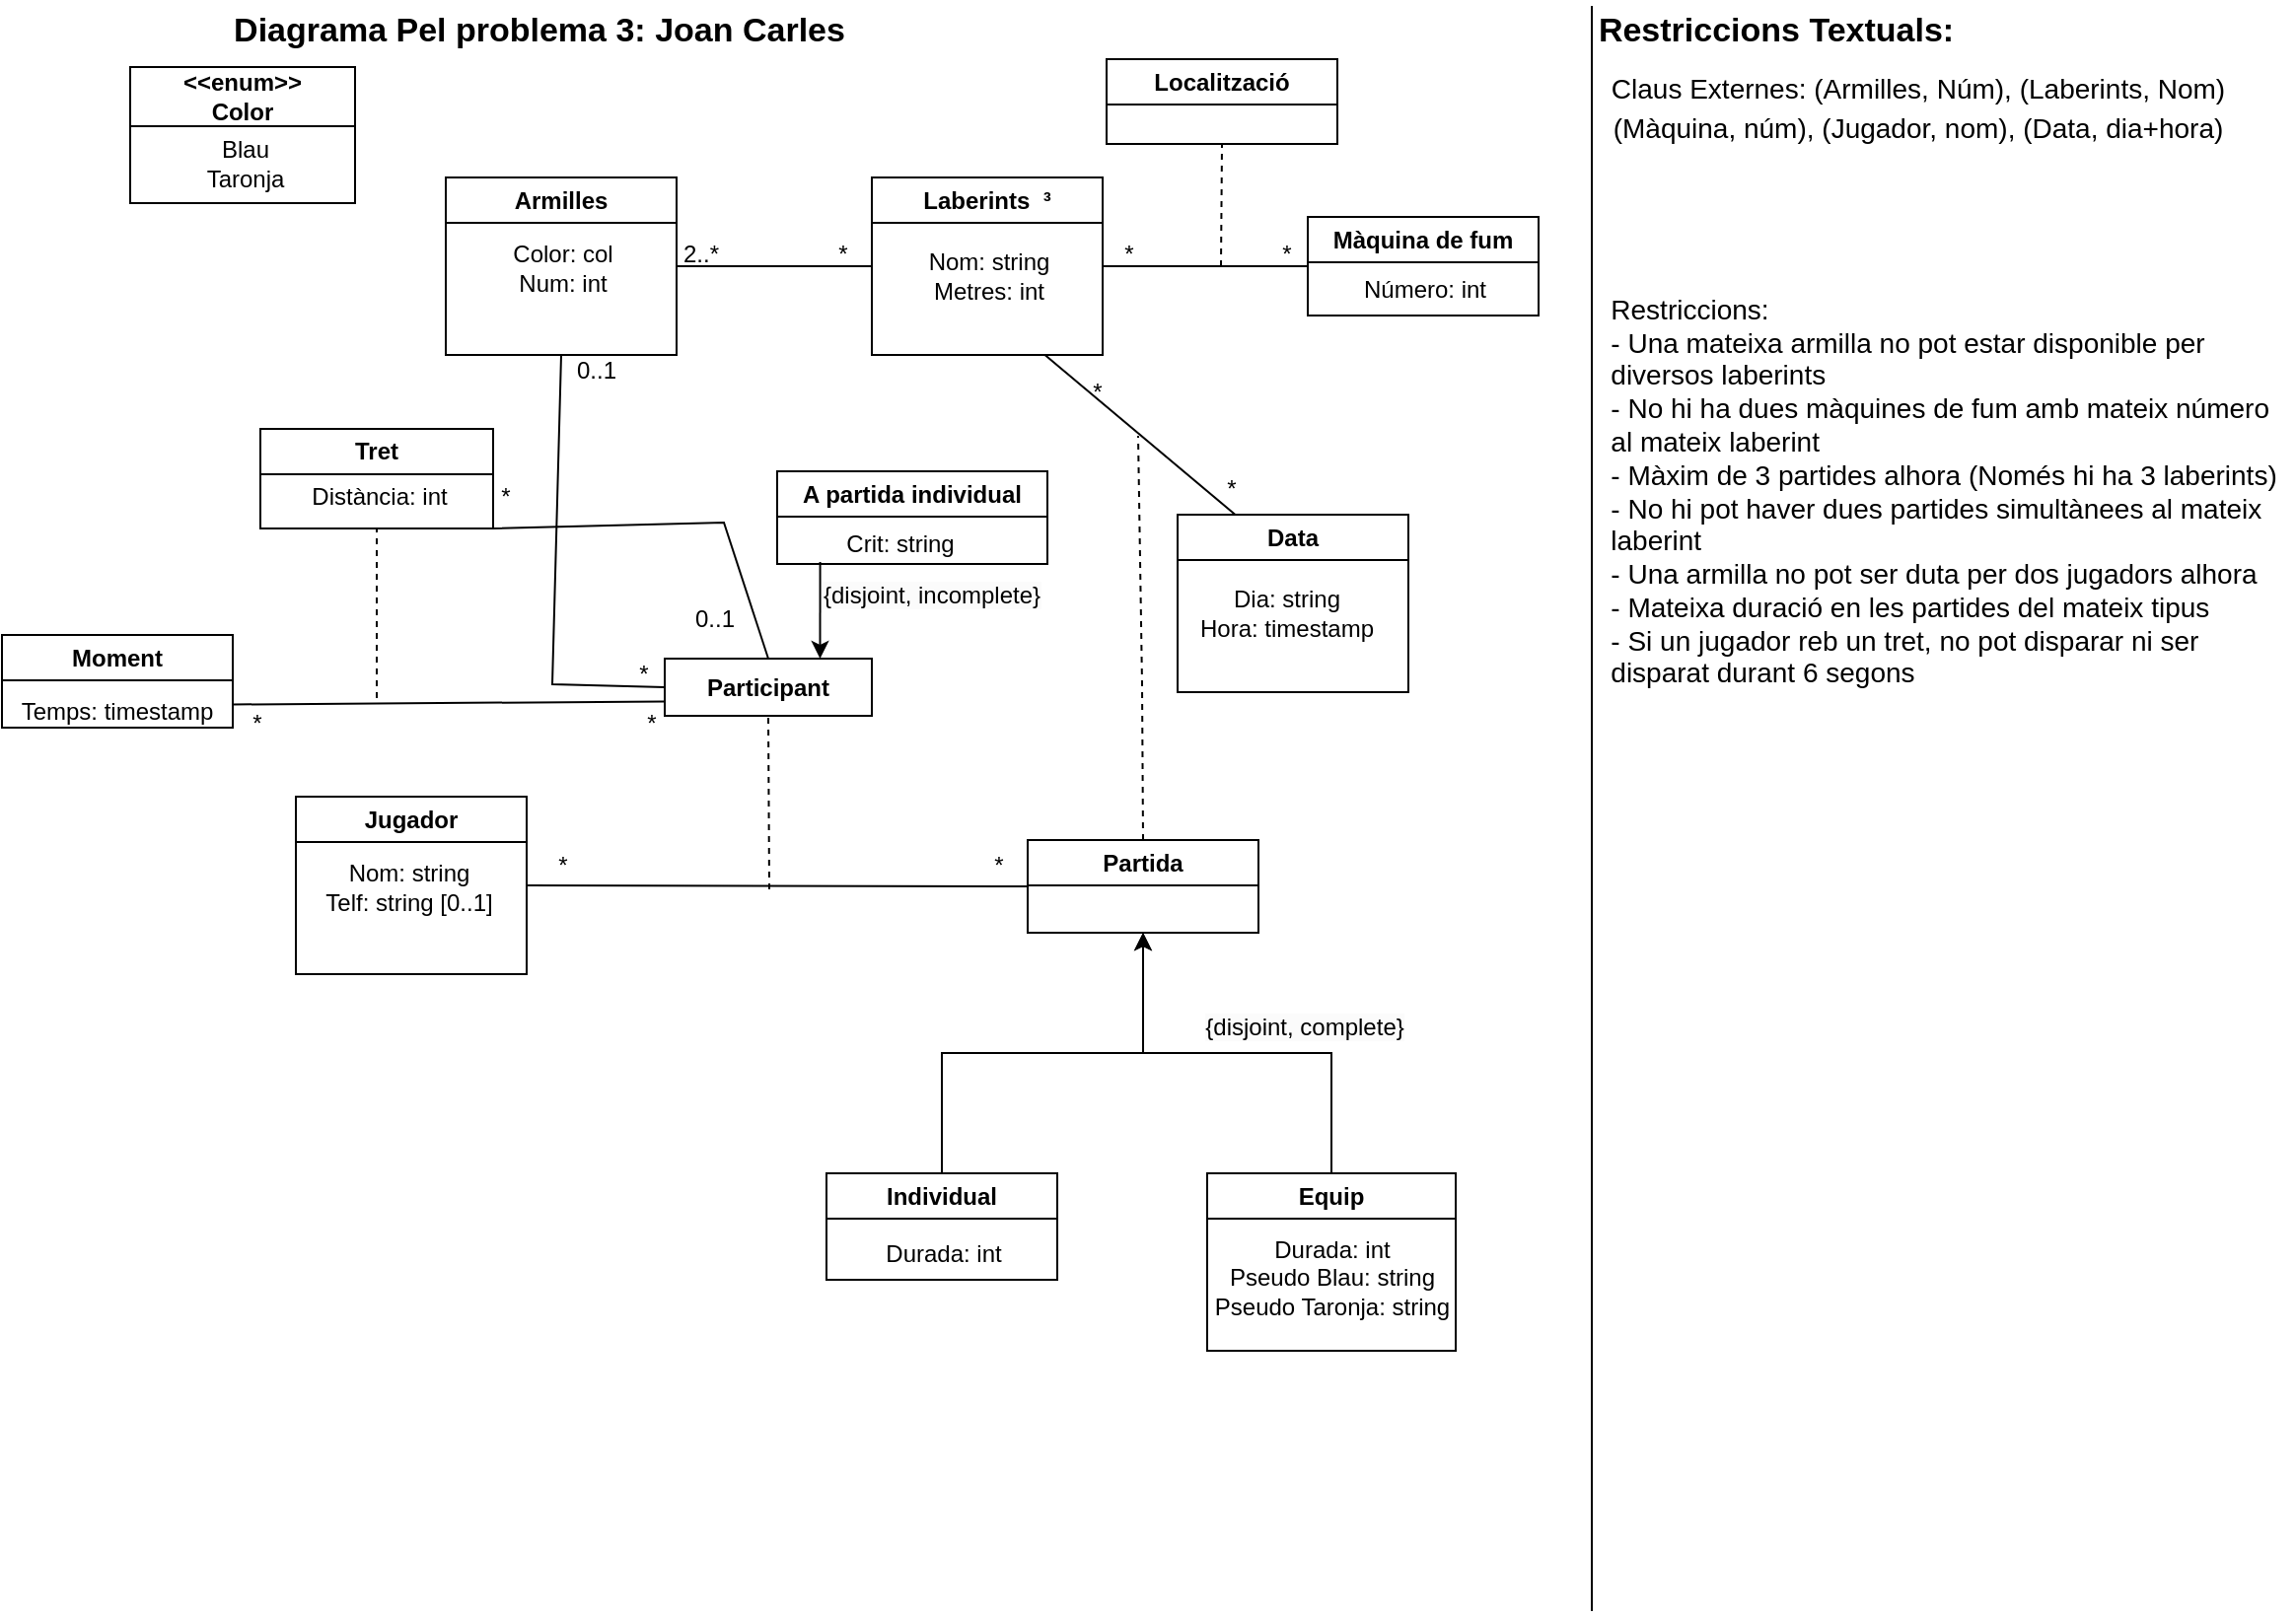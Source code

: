 <mxfile version="20.8.16" type="device"><diagram id="C5RBs43oDa-KdzZeNtuy" name="Page-1"><mxGraphModel dx="1434" dy="843" grid="0" gridSize="10" guides="1" tooltips="1" connect="1" arrows="0" fold="1" page="1" pageScale="1" pageWidth="1169" pageHeight="827" math="0" shadow="0"><root><mxCell id="WIyWlLk6GJQsqaUBKTNV-0"/><mxCell id="WIyWlLk6GJQsqaUBKTNV-1" parent="WIyWlLk6GJQsqaUBKTNV-0"/><mxCell id="mi9mS2xyXvvNJEJNsany-0" value="Armilles&lt;br&gt;" style="swimlane;whiteSpace=wrap;html=1;" parent="WIyWlLk6GJQsqaUBKTNV-1" vertex="1"><mxGeometry x="229" y="96" width="117" height="90" as="geometry"/></mxCell><mxCell id="mi9mS2xyXvvNJEJNsany-41" value="Color: col&lt;br&gt;Num: int" style="text;html=1;align=center;verticalAlign=middle;resizable=0;points=[];autosize=1;strokeColor=none;fillColor=none;" parent="mi9mS2xyXvvNJEJNsany-0" vertex="1"><mxGeometry x="24.5" y="25" width="69" height="41" as="geometry"/></mxCell><mxCell id="mi9mS2xyXvvNJEJNsany-1" value="Laberints&amp;nbsp; ³" style="swimlane;whiteSpace=wrap;html=1;" parent="WIyWlLk6GJQsqaUBKTNV-1" vertex="1"><mxGeometry x="445" y="96" width="117" height="90" as="geometry"/></mxCell><mxCell id="mi9mS2xyXvvNJEJNsany-42" value="Nom: string&lt;br&gt;Metres: int" style="text;html=1;align=center;verticalAlign=middle;resizable=0;points=[];autosize=1;strokeColor=none;fillColor=none;" parent="mi9mS2xyXvvNJEJNsany-1" vertex="1"><mxGeometry x="19.5" y="29" width="79" height="41" as="geometry"/></mxCell><mxCell id="mi9mS2xyXvvNJEJNsany-2" value="Partida" style="swimlane;whiteSpace=wrap;html=1;" parent="WIyWlLk6GJQsqaUBKTNV-1" vertex="1"><mxGeometry x="524" y="432" width="117" height="47" as="geometry"/></mxCell><mxCell id="mi9mS2xyXvvNJEJNsany-3" value="Data" style="swimlane;whiteSpace=wrap;html=1;" parent="WIyWlLk6GJQsqaUBKTNV-1" vertex="1"><mxGeometry x="600" y="267" width="117" height="90" as="geometry"/></mxCell><mxCell id="mi9mS2xyXvvNJEJNsany-50" value="Dia: string&lt;br&gt;Hora: timestamp" style="text;html=1;align=center;verticalAlign=middle;resizable=0;points=[];autosize=1;strokeColor=none;fillColor=none;" parent="mi9mS2xyXvvNJEJNsany-3" vertex="1"><mxGeometry x="2" y="29" width="106" height="41" as="geometry"/></mxCell><mxCell id="mi9mS2xyXvvNJEJNsany-4" value="Màquina de fum" style="swimlane;whiteSpace=wrap;html=1;" parent="WIyWlLk6GJQsqaUBKTNV-1" vertex="1"><mxGeometry x="666" y="116" width="117" height="50" as="geometry"/></mxCell><mxCell id="mi9mS2xyXvvNJEJNsany-47" value="Número: int" style="text;html=1;align=center;verticalAlign=middle;resizable=0;points=[];autosize=1;strokeColor=none;fillColor=none;" parent="mi9mS2xyXvvNJEJNsany-4" vertex="1"><mxGeometry x="18.5" y="24" width="80" height="26" as="geometry"/></mxCell><mxCell id="mi9mS2xyXvvNJEJNsany-5" value="Localització" style="swimlane;whiteSpace=wrap;html=1;" parent="WIyWlLk6GJQsqaUBKTNV-1" vertex="1"><mxGeometry x="564" y="36" width="117" height="43" as="geometry"/></mxCell><mxCell id="mi9mS2xyXvvNJEJNsany-7" value="" style="endArrow=none;html=1;rounded=0;entryX=0;entryY=0.5;entryDx=0;entryDy=0;exitX=1;exitY=0.5;exitDx=0;exitDy=0;" parent="WIyWlLk6GJQsqaUBKTNV-1" source="mi9mS2xyXvvNJEJNsany-0" target="mi9mS2xyXvvNJEJNsany-1" edge="1"><mxGeometry width="50" height="50" relative="1" as="geometry"><mxPoint x="328" y="329" as="sourcePoint"/><mxPoint x="378" y="279" as="targetPoint"/></mxGeometry></mxCell><mxCell id="mi9mS2xyXvvNJEJNsany-8" value="" style="endArrow=none;html=1;rounded=0;entryX=0;entryY=0.5;entryDx=0;entryDy=0;exitX=1;exitY=0.5;exitDx=0;exitDy=0;" parent="WIyWlLk6GJQsqaUBKTNV-1" source="mi9mS2xyXvvNJEJNsany-1" target="mi9mS2xyXvvNJEJNsany-4" edge="1"><mxGeometry width="50" height="50" relative="1" as="geometry"><mxPoint x="570" y="143.66" as="sourcePoint"/><mxPoint x="677" y="143.66" as="targetPoint"/></mxGeometry></mxCell><mxCell id="mi9mS2xyXvvNJEJNsany-10" value="" style="endArrow=none;dashed=1;html=1;rounded=0;entryX=0.5;entryY=1;entryDx=0;entryDy=0;" parent="WIyWlLk6GJQsqaUBKTNV-1" target="mi9mS2xyXvvNJEJNsany-5" edge="1"><mxGeometry width="50" height="50" relative="1" as="geometry"><mxPoint x="622" y="141" as="sourcePoint"/><mxPoint x="629" y="44" as="targetPoint"/></mxGeometry></mxCell><mxCell id="mi9mS2xyXvvNJEJNsany-11" value="&amp;lt;&amp;lt;enum&amp;gt;&amp;gt;&lt;br&gt;Color" style="swimlane;whiteSpace=wrap;html=1;startSize=30;" parent="WIyWlLk6GJQsqaUBKTNV-1" vertex="1"><mxGeometry x="69" y="40" width="114" height="69" as="geometry"/></mxCell><mxCell id="mi9mS2xyXvvNJEJNsany-12" value="Blau&lt;br&gt;Taronja&lt;br&gt;" style="text;html=1;align=center;verticalAlign=middle;resizable=0;points=[];autosize=1;strokeColor=none;fillColor=none;" parent="mi9mS2xyXvvNJEJNsany-11" vertex="1"><mxGeometry x="29" y="28" width="57" height="41" as="geometry"/></mxCell><mxCell id="mi9mS2xyXvvNJEJNsany-15" value="" style="endArrow=none;html=1;rounded=0;entryX=0.75;entryY=1;entryDx=0;entryDy=0;exitX=0.25;exitY=0;exitDx=0;exitDy=0;" parent="WIyWlLk6GJQsqaUBKTNV-1" source="mi9mS2xyXvvNJEJNsany-3" target="mi9mS2xyXvvNJEJNsany-1" edge="1"><mxGeometry width="50" height="50" relative="1" as="geometry"><mxPoint x="579" y="328" as="sourcePoint"/><mxPoint x="629" y="278" as="targetPoint"/></mxGeometry></mxCell><mxCell id="mi9mS2xyXvvNJEJNsany-17" value="&lt;b&gt;Participant&lt;/b&gt;" style="rounded=0;whiteSpace=wrap;html=1;" parent="WIyWlLk6GJQsqaUBKTNV-1" vertex="1"><mxGeometry x="340" y="340" width="105" height="29" as="geometry"/></mxCell><mxCell id="mi9mS2xyXvvNJEJNsany-18" value="" style="endArrow=none;html=1;rounded=0;entryX=0.5;entryY=1;entryDx=0;entryDy=0;exitX=0;exitY=0.5;exitDx=0;exitDy=0;" parent="WIyWlLk6GJQsqaUBKTNV-1" source="mi9mS2xyXvvNJEJNsany-17" target="mi9mS2xyXvvNJEJNsany-0" edge="1"><mxGeometry width="50" height="50" relative="1" as="geometry"><mxPoint x="285" y="297" as="sourcePoint"/><mxPoint x="629" y="278" as="targetPoint"/><Array as="points"><mxPoint x="283" y="353"/></Array></mxGeometry></mxCell><mxCell id="mi9mS2xyXvvNJEJNsany-19" value="A partida individual" style="swimlane;whiteSpace=wrap;html=1;" parent="WIyWlLk6GJQsqaUBKTNV-1" vertex="1"><mxGeometry x="397" y="245" width="137" height="47" as="geometry"><mxRectangle x="252" y="271" width="146" height="26" as="alternateBounds"/></mxGeometry></mxCell><mxCell id="mi9mS2xyXvvNJEJNsany-20" value="Crit: string" style="text;html=1;align=center;verticalAlign=middle;resizable=0;points=[];autosize=1;strokeColor=none;fillColor=none;" parent="mi9mS2xyXvvNJEJNsany-19" vertex="1"><mxGeometry x="25" y="24" width="73" height="26" as="geometry"/></mxCell><mxCell id="mi9mS2xyXvvNJEJNsany-21" value="" style="endArrow=classic;html=1;rounded=0;entryX=0.75;entryY=0;entryDx=0;entryDy=0;exitX=-0.044;exitY=0.844;exitDx=0;exitDy=0;exitPerimeter=0;" parent="WIyWlLk6GJQsqaUBKTNV-1" source="mi9mS2xyXvvNJEJNsany-20" target="mi9mS2xyXvvNJEJNsany-17" edge="1"><mxGeometry width="50" height="50" relative="1" as="geometry"><mxPoint x="579" y="328" as="sourcePoint"/><mxPoint x="629" y="278" as="targetPoint"/></mxGeometry></mxCell><mxCell id="mi9mS2xyXvvNJEJNsany-22" value="&lt;span style=&quot;color: rgb(0, 0, 0); font-family: Helvetica; font-size: 12px; font-style: normal; font-variant-ligatures: normal; font-variant-caps: normal; font-weight: 400; letter-spacing: normal; orphans: 2; text-align: center; text-indent: 0px; text-transform: none; widows: 2; word-spacing: 0px; -webkit-text-stroke-width: 0px; background-color: rgb(251, 251, 251); text-decoration-thickness: initial; text-decoration-style: initial; text-decoration-color: initial; float: none; display: inline !important;&quot;&gt;{disjoint, incomplete}&lt;/span&gt;" style="text;html=1;align=center;verticalAlign=middle;resizable=0;points=[];autosize=1;strokeColor=none;fillColor=none;" parent="WIyWlLk6GJQsqaUBKTNV-1" vertex="1"><mxGeometry x="411" y="295" width="128" height="26" as="geometry"/></mxCell><mxCell id="mi9mS2xyXvvNJEJNsany-25" value="Jugador" style="swimlane;whiteSpace=wrap;html=1;" parent="WIyWlLk6GJQsqaUBKTNV-1" vertex="1"><mxGeometry x="153" y="410" width="117" height="90" as="geometry"/></mxCell><mxCell id="mi9mS2xyXvvNJEJNsany-60" value="Nom: string&lt;br&gt;Telf: string [0..1]" style="text;html=1;align=center;verticalAlign=middle;resizable=0;points=[];autosize=1;strokeColor=none;fillColor=none;" parent="mi9mS2xyXvvNJEJNsany-25" vertex="1"><mxGeometry x="5" y="25" width="103" height="41" as="geometry"/></mxCell><mxCell id="mi9mS2xyXvvNJEJNsany-27" value="" style="endArrow=none;html=1;rounded=0;exitX=1;exitY=0.5;exitDx=0;exitDy=0;entryX=0;entryY=0.5;entryDx=0;entryDy=0;" parent="WIyWlLk6GJQsqaUBKTNV-1" source="mi9mS2xyXvvNJEJNsany-25" target="mi9mS2xyXvvNJEJNsany-2" edge="1"><mxGeometry width="50" height="50" relative="1" as="geometry"><mxPoint x="346" y="493" as="sourcePoint"/><mxPoint x="396" y="443" as="targetPoint"/></mxGeometry></mxCell><mxCell id="mi9mS2xyXvvNJEJNsany-28" value="" style="endArrow=none;dashed=1;html=1;rounded=0;entryX=0.5;entryY=1;entryDx=0;entryDy=0;" parent="WIyWlLk6GJQsqaUBKTNV-1" target="mi9mS2xyXvvNJEJNsany-17" edge="1"><mxGeometry width="50" height="50" relative="1" as="geometry"><mxPoint x="393" y="457" as="sourcePoint"/><mxPoint x="500" y="312" as="targetPoint"/></mxGeometry></mxCell><mxCell id="mi9mS2xyXvvNJEJNsany-31" style="edgeStyle=orthogonalEdgeStyle;rounded=0;orthogonalLoop=1;jettySize=auto;html=1;exitX=0.5;exitY=0;exitDx=0;exitDy=0;entryX=0.5;entryY=1;entryDx=0;entryDy=0;" parent="WIyWlLk6GJQsqaUBKTNV-1" source="mi9mS2xyXvvNJEJNsany-29" target="mi9mS2xyXvvNJEJNsany-2" edge="1"><mxGeometry relative="1" as="geometry"/></mxCell><mxCell id="mi9mS2xyXvvNJEJNsany-29" value="Individual" style="swimlane;whiteSpace=wrap;html=1;" parent="WIyWlLk6GJQsqaUBKTNV-1" vertex="1"><mxGeometry x="422" y="601" width="117" height="54" as="geometry"/></mxCell><mxCell id="mi9mS2xyXvvNJEJNsany-58" value="Durada: int" style="text;html=1;align=center;verticalAlign=middle;resizable=0;points=[];autosize=1;strokeColor=none;fillColor=none;" parent="mi9mS2xyXvvNJEJNsany-29" vertex="1"><mxGeometry x="20.5" y="28" width="77" height="26" as="geometry"/></mxCell><mxCell id="mi9mS2xyXvvNJEJNsany-32" style="edgeStyle=orthogonalEdgeStyle;rounded=0;orthogonalLoop=1;jettySize=auto;html=1;exitX=0.5;exitY=0;exitDx=0;exitDy=0;entryX=0.5;entryY=1;entryDx=0;entryDy=0;" parent="WIyWlLk6GJQsqaUBKTNV-1" source="mi9mS2xyXvvNJEJNsany-30" target="mi9mS2xyXvvNJEJNsany-2" edge="1"><mxGeometry relative="1" as="geometry"><mxPoint x="584" y="500" as="targetPoint"/></mxGeometry></mxCell><mxCell id="mi9mS2xyXvvNJEJNsany-30" value="Equip" style="swimlane;whiteSpace=wrap;html=1;" parent="WIyWlLk6GJQsqaUBKTNV-1" vertex="1"><mxGeometry x="615" y="601" width="126" height="90" as="geometry"/></mxCell><mxCell id="mi9mS2xyXvvNJEJNsany-59" value="Durada: int&lt;br&gt;Pseudo Blau: string&lt;br&gt;Pseudo Taronja: string" style="text;html=1;align=center;verticalAlign=middle;resizable=0;points=[];autosize=1;strokeColor=none;fillColor=none;" parent="mi9mS2xyXvvNJEJNsany-30" vertex="1"><mxGeometry x="-5.5" y="25" width="137" height="55" as="geometry"/></mxCell><mxCell id="mi9mS2xyXvvNJEJNsany-33" value="" style="endArrow=none;dashed=1;html=1;rounded=0;exitX=0.5;exitY=0;exitDx=0;exitDy=0;" parent="WIyWlLk6GJQsqaUBKTNV-1" source="mi9mS2xyXvvNJEJNsany-2" edge="1"><mxGeometry width="50" height="50" relative="1" as="geometry"><mxPoint x="450" y="362" as="sourcePoint"/><mxPoint x="580" y="227" as="targetPoint"/><Array as="points"><mxPoint x="582" y="353"/></Array></mxGeometry></mxCell><mxCell id="mi9mS2xyXvvNJEJNsany-34" value="&lt;span style=&quot;color: rgb(0, 0, 0); font-family: Helvetica; font-size: 12px; font-style: normal; font-variant-ligatures: normal; font-variant-caps: normal; font-weight: 400; letter-spacing: normal; orphans: 2; text-align: center; text-indent: 0px; text-transform: none; widows: 2; word-spacing: 0px; -webkit-text-stroke-width: 0px; background-color: rgb(251, 251, 251); text-decoration-thickness: initial; text-decoration-style: initial; text-decoration-color: initial; float: none; display: inline !important;&quot;&gt;{disjoint, complete}&lt;/span&gt;" style="text;html=1;align=center;verticalAlign=middle;resizable=0;points=[];autosize=1;strokeColor=none;fillColor=none;" parent="WIyWlLk6GJQsqaUBKTNV-1" vertex="1"><mxGeometry x="604" y="514" width="119" height="26" as="geometry"/></mxCell><mxCell id="mi9mS2xyXvvNJEJNsany-35" value="Moment" style="swimlane;whiteSpace=wrap;html=1;" parent="WIyWlLk6GJQsqaUBKTNV-1" vertex="1"><mxGeometry x="4" y="328" width="117" height="47" as="geometry"/></mxCell><mxCell id="mi9mS2xyXvvNJEJNsany-61" value="Temps: timestamp" style="text;html=1;align=center;verticalAlign=middle;resizable=0;points=[];autosize=1;strokeColor=none;fillColor=none;" parent="mi9mS2xyXvvNJEJNsany-35" vertex="1"><mxGeometry y="26" width="115" height="26" as="geometry"/></mxCell><mxCell id="mi9mS2xyXvvNJEJNsany-36" value="" style="endArrow=none;html=1;rounded=0;exitX=0;exitY=0.75;exitDx=0;exitDy=0;entryX=1;entryY=0.75;entryDx=0;entryDy=0;" parent="WIyWlLk6GJQsqaUBKTNV-1" source="mi9mS2xyXvvNJEJNsany-17" target="mi9mS2xyXvvNJEJNsany-35" edge="1"><mxGeometry width="50" height="50" relative="1" as="geometry"><mxPoint x="450" y="362" as="sourcePoint"/><mxPoint x="500" y="312" as="targetPoint"/></mxGeometry></mxCell><mxCell id="mi9mS2xyXvvNJEJNsany-37" value="Tret" style="swimlane;whiteSpace=wrap;html=1;" parent="WIyWlLk6GJQsqaUBKTNV-1" vertex="1"><mxGeometry x="135" y="223.5" width="118" height="50.5" as="geometry"/></mxCell><mxCell id="mi9mS2xyXvvNJEJNsany-62" value="Distància: int" style="text;html=1;align=center;verticalAlign=middle;resizable=0;points=[];autosize=1;strokeColor=none;fillColor=none;" parent="mi9mS2xyXvvNJEJNsany-37" vertex="1"><mxGeometry x="16" y="21.5" width="87" height="26" as="geometry"/></mxCell><mxCell id="mi9mS2xyXvvNJEJNsany-38" value="" style="endArrow=none;dashed=1;html=1;rounded=0;entryX=0.5;entryY=1;entryDx=0;entryDy=0;" parent="WIyWlLk6GJQsqaUBKTNV-1" target="mi9mS2xyXvvNJEJNsany-37" edge="1"><mxGeometry width="50" height="50" relative="1" as="geometry"><mxPoint x="194" y="360" as="sourcePoint"/><mxPoint x="500" y="312" as="targetPoint"/></mxGeometry></mxCell><mxCell id="mi9mS2xyXvvNJEJNsany-43" value="2..*" style="text;html=1;align=center;verticalAlign=middle;resizable=0;points=[];autosize=1;strokeColor=none;fillColor=none;" parent="WIyWlLk6GJQsqaUBKTNV-1" vertex="1"><mxGeometry x="340" y="122" width="36" height="26" as="geometry"/></mxCell><mxCell id="mi9mS2xyXvvNJEJNsany-44" value="*" style="text;html=1;align=center;verticalAlign=middle;resizable=0;points=[];autosize=1;strokeColor=none;fillColor=none;" parent="WIyWlLk6GJQsqaUBKTNV-1" vertex="1"><mxGeometry x="418" y="122" width="23" height="26" as="geometry"/></mxCell><mxCell id="mi9mS2xyXvvNJEJNsany-45" value="*&lt;br&gt;" style="text;html=1;align=center;verticalAlign=middle;resizable=0;points=[];autosize=1;strokeColor=none;fillColor=none;" parent="WIyWlLk6GJQsqaUBKTNV-1" vertex="1"><mxGeometry x="563" y="122" width="23" height="26" as="geometry"/></mxCell><mxCell id="mi9mS2xyXvvNJEJNsany-46" value="*&lt;br&gt;" style="text;html=1;align=center;verticalAlign=middle;resizable=0;points=[];autosize=1;strokeColor=none;fillColor=none;" parent="WIyWlLk6GJQsqaUBKTNV-1" vertex="1"><mxGeometry x="643" y="122" width="23" height="26" as="geometry"/></mxCell><mxCell id="mi9mS2xyXvvNJEJNsany-48" value="*&lt;br&gt;" style="text;html=1;align=center;verticalAlign=middle;resizable=0;points=[];autosize=1;strokeColor=none;fillColor=none;" parent="WIyWlLk6GJQsqaUBKTNV-1" vertex="1"><mxGeometry x="547" y="192" width="23" height="26" as="geometry"/></mxCell><mxCell id="mi9mS2xyXvvNJEJNsany-49" value="*&lt;br&gt;" style="text;html=1;align=center;verticalAlign=middle;resizable=0;points=[];autosize=1;strokeColor=none;fillColor=none;" parent="WIyWlLk6GJQsqaUBKTNV-1" vertex="1"><mxGeometry x="615" y="241" width="23" height="26" as="geometry"/></mxCell><mxCell id="mi9mS2xyXvvNJEJNsany-51" value="0..1" style="text;html=1;align=center;verticalAlign=middle;resizable=0;points=[];autosize=1;strokeColor=none;fillColor=none;" parent="WIyWlLk6GJQsqaUBKTNV-1" vertex="1"><mxGeometry x="286" y="181" width="38" height="26" as="geometry"/></mxCell><mxCell id="mi9mS2xyXvvNJEJNsany-52" value="*&lt;br&gt;" style="text;html=1;align=center;verticalAlign=middle;resizable=0;points=[];autosize=1;strokeColor=none;fillColor=none;" parent="WIyWlLk6GJQsqaUBKTNV-1" vertex="1"><mxGeometry x="317" y="335" width="23" height="26" as="geometry"/></mxCell><mxCell id="mi9mS2xyXvvNJEJNsany-53" value="*&lt;br&gt;" style="text;html=1;align=center;verticalAlign=middle;resizable=0;points=[];autosize=1;strokeColor=none;fillColor=none;" parent="WIyWlLk6GJQsqaUBKTNV-1" vertex="1"><mxGeometry x="321" y="360" width="23" height="26" as="geometry"/></mxCell><mxCell id="mi9mS2xyXvvNJEJNsany-54" value="*&lt;br&gt;" style="text;html=1;align=center;verticalAlign=middle;resizable=0;points=[];autosize=1;strokeColor=none;fillColor=none;" parent="WIyWlLk6GJQsqaUBKTNV-1" vertex="1"><mxGeometry x="121" y="360" width="23" height="26" as="geometry"/></mxCell><mxCell id="mi9mS2xyXvvNJEJNsany-55" value="*&lt;br&gt;" style="text;html=1;align=center;verticalAlign=middle;resizable=0;points=[];autosize=1;strokeColor=none;fillColor=none;" parent="WIyWlLk6GJQsqaUBKTNV-1" vertex="1"><mxGeometry x="247" y="245" width="23" height="26" as="geometry"/></mxCell><mxCell id="mi9mS2xyXvvNJEJNsany-56" value="0..1" style="text;html=1;align=center;verticalAlign=middle;resizable=0;points=[];autosize=1;strokeColor=none;fillColor=none;" parent="WIyWlLk6GJQsqaUBKTNV-1" vertex="1"><mxGeometry x="346" y="307" width="38" height="26" as="geometry"/></mxCell><mxCell id="mi9mS2xyXvvNJEJNsany-63" value="*&lt;br&gt;" style="text;html=1;align=center;verticalAlign=middle;resizable=0;points=[];autosize=1;strokeColor=none;fillColor=none;" parent="WIyWlLk6GJQsqaUBKTNV-1" vertex="1"><mxGeometry x="276" y="432" width="23" height="26" as="geometry"/></mxCell><mxCell id="mi9mS2xyXvvNJEJNsany-65" value="*&lt;br&gt;" style="text;html=1;align=center;verticalAlign=middle;resizable=0;points=[];autosize=1;strokeColor=none;fillColor=none;" parent="WIyWlLk6GJQsqaUBKTNV-1" vertex="1"><mxGeometry x="497" y="432" width="23" height="26" as="geometry"/></mxCell><mxCell id="mi9mS2xyXvvNJEJNsany-66" value="" style="endArrow=none;html=1;rounded=0;" parent="WIyWlLk6GJQsqaUBKTNV-1" edge="1"><mxGeometry width="50" height="50" relative="1" as="geometry"><mxPoint x="810" y="823" as="sourcePoint"/><mxPoint x="810" y="9" as="targetPoint"/></mxGeometry></mxCell><mxCell id="mi9mS2xyXvvNJEJNsany-67" value="&lt;b&gt;&lt;font style=&quot;font-size: 17px;&quot;&gt;Diagrama Pel problema 3: Joan Carles&lt;/font&gt;&lt;/b&gt;" style="text;html=1;align=center;verticalAlign=middle;resizable=0;points=[];autosize=1;strokeColor=none;fillColor=none;" parent="WIyWlLk6GJQsqaUBKTNV-1" vertex="1"><mxGeometry x="112" y="6" width="328" height="32" as="geometry"/></mxCell><mxCell id="mi9mS2xyXvvNJEJNsany-68" value="Restriccions Textuals:" style="text;html=1;align=center;verticalAlign=middle;resizable=0;points=[];autosize=1;strokeColor=none;fillColor=none;fontSize=17;fontStyle=1" parent="WIyWlLk6GJQsqaUBKTNV-1" vertex="1"><mxGeometry x="804" y="6" width="198" height="32" as="geometry"/></mxCell><mxCell id="mi9mS2xyXvvNJEJNsany-69" value="&lt;font style=&quot;font-size: 14px;&quot;&gt;Claus Externes: (Armilles, Núm), (Laberints, Nom)&lt;br&gt;(Màquina, núm), (Jugador, nom), (Data, dia+hora)&lt;br&gt;&lt;br&gt;&lt;/font&gt;" style="text;html=1;align=center;verticalAlign=middle;resizable=0;points=[];autosize=1;strokeColor=none;fillColor=none;fontSize=17;" parent="WIyWlLk6GJQsqaUBKTNV-1" vertex="1"><mxGeometry x="810" y="34" width="329" height="73" as="geometry"/></mxCell><mxCell id="mi9mS2xyXvvNJEJNsany-70" value="&lt;div style=&quot;text-align: justify;&quot;&gt;&lt;span style=&quot;background-color: initial;&quot;&gt;Restriccions:&amp;nbsp;&lt;/span&gt;&lt;/div&gt;&lt;div style=&quot;text-align: justify;&quot;&gt;&lt;span style=&quot;background-color: initial;&quot;&gt;- Una mateixa armilla no pot estar disponible per&amp;nbsp;&lt;/span&gt;&lt;br&gt;&lt;/div&gt;&lt;div style=&quot;text-align: justify;&quot;&gt;&lt;span style=&quot;background-color: initial;&quot;&gt;diversos laberints&lt;/span&gt;&lt;/div&gt;&lt;div style=&quot;text-align: justify;&quot;&gt;- No hi ha dues màquines de fum amb mateix número&lt;/div&gt;&lt;div style=&quot;text-align: justify;&quot;&gt;al mateix laberint&lt;/div&gt;&lt;div style=&quot;text-align: justify;&quot;&gt;- Màxim de 3 partides alhora (Només hi ha 3 laberints)&lt;/div&gt;&lt;div style=&quot;text-align: justify;&quot;&gt;- No hi pot haver dues partides simultànees al mateix&lt;/div&gt;&lt;div style=&quot;text-align: justify;&quot;&gt;laberint&lt;/div&gt;&lt;div style=&quot;text-align: justify;&quot;&gt;- Una armilla no pot ser duta per dos jugadors alhora&lt;/div&gt;&lt;div style=&quot;text-align: justify;&quot;&gt;- Mateixa duració en les partides del mateix tipus&lt;/div&gt;&lt;div style=&quot;text-align: justify;&quot;&gt;- Si un jugador reb un tret, no pot disparar ni ser&amp;nbsp;&lt;/div&gt;&lt;div style=&quot;text-align: justify;&quot;&gt;disparat&amp;nbsp;&lt;span style=&quot;background-color: initial;&quot;&gt;durant 6 segons&lt;/span&gt;&lt;/div&gt;" style="text;html=1;align=center;verticalAlign=middle;resizable=0;points=[];autosize=1;strokeColor=none;fillColor=none;fontSize=14;" parent="WIyWlLk6GJQsqaUBKTNV-1" vertex="1"><mxGeometry x="810" y="148" width="356" height="214" as="geometry"/></mxCell><mxCell id="ZCVj3ntGnIPluk9AQ_X8-0" value="" style="endArrow=none;html=1;rounded=0;exitX=1;exitY=1;exitDx=0;exitDy=0;entryX=0.5;entryY=0;entryDx=0;entryDy=0;" edge="1" parent="WIyWlLk6GJQsqaUBKTNV-1" source="mi9mS2xyXvvNJEJNsany-37" target="mi9mS2xyXvvNJEJNsany-17"><mxGeometry width="50" height="50" relative="1" as="geometry"><mxPoint x="292" y="313" as="sourcePoint"/><mxPoint x="342" y="263" as="targetPoint"/><Array as="points"><mxPoint x="370" y="271"/></Array></mxGeometry></mxCell></root></mxGraphModel></diagram></mxfile>
